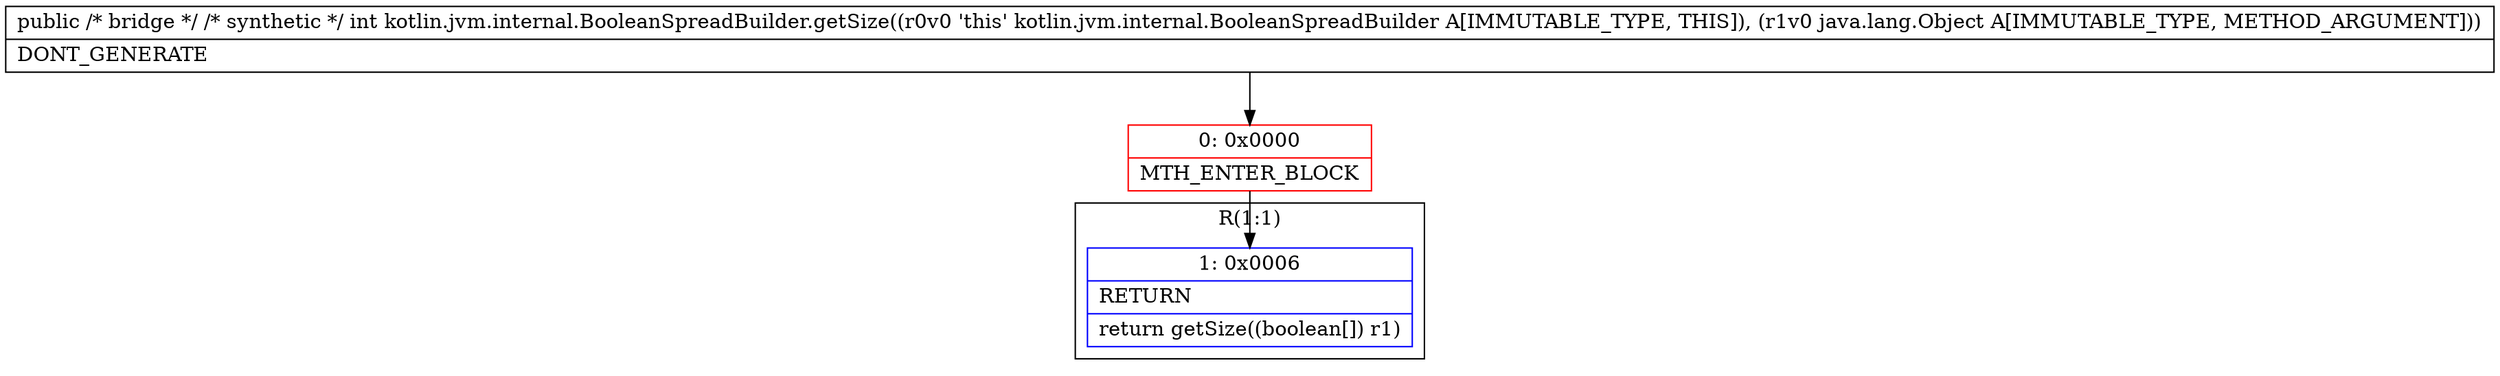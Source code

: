digraph "CFG forkotlin.jvm.internal.BooleanSpreadBuilder.getSize(Ljava\/lang\/Object;)I" {
subgraph cluster_Region_1222005603 {
label = "R(1:1)";
node [shape=record,color=blue];
Node_1 [shape=record,label="{1\:\ 0x0006|RETURN\l|return getSize((boolean[]) r1)\l}"];
}
Node_0 [shape=record,color=red,label="{0\:\ 0x0000|MTH_ENTER_BLOCK\l}"];
MethodNode[shape=record,label="{public \/* bridge *\/ \/* synthetic *\/ int kotlin.jvm.internal.BooleanSpreadBuilder.getSize((r0v0 'this' kotlin.jvm.internal.BooleanSpreadBuilder A[IMMUTABLE_TYPE, THIS]), (r1v0 java.lang.Object A[IMMUTABLE_TYPE, METHOD_ARGUMENT]))  | DONT_GENERATE\l}"];
MethodNode -> Node_0;
Node_0 -> Node_1;
}

